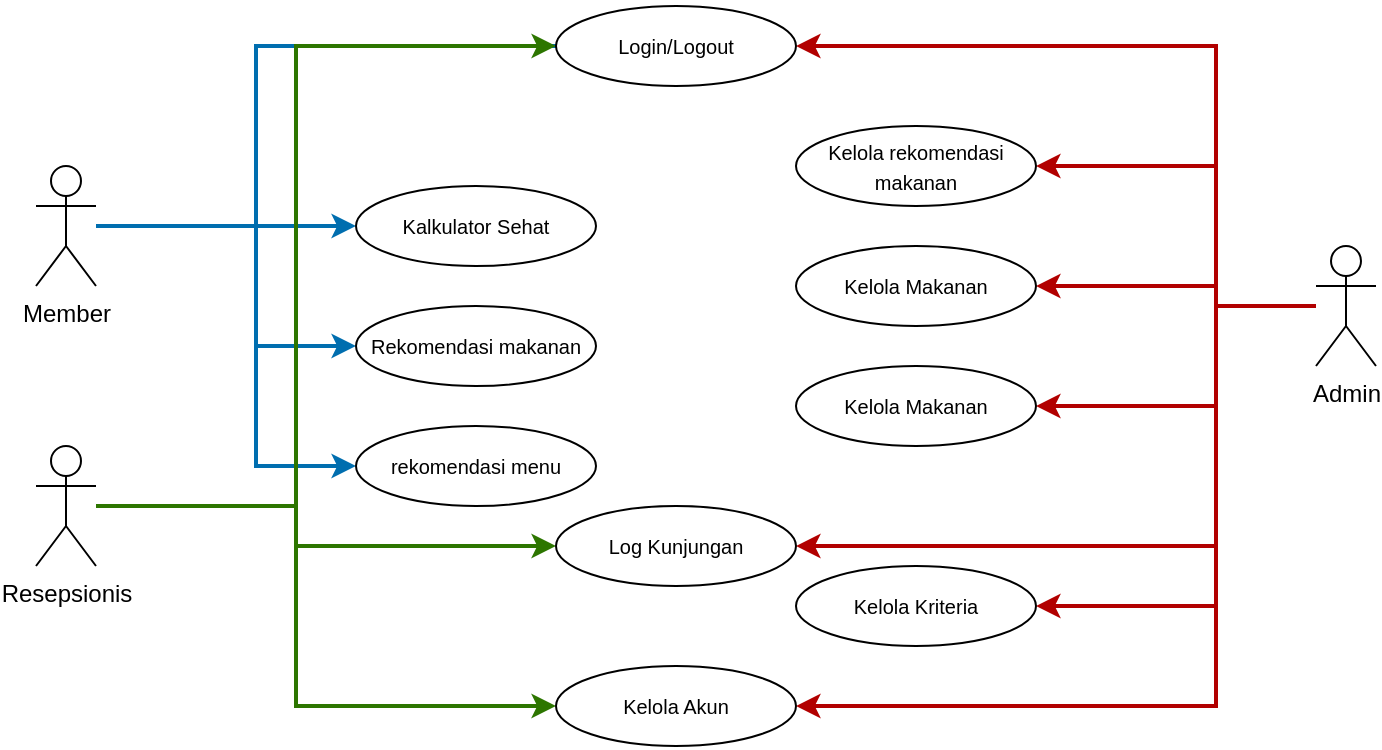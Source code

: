 <mxfile version="13.9.9" type="device" pages="6"><diagram id="kn9b1My3mwge_dR2RJOs" name="Usecase"><mxGraphModel dx="1205" dy="744" grid="1" gridSize="10" guides="1" tooltips="1" connect="1" arrows="1" fold="1" page="1" pageScale="1" pageWidth="850" pageHeight="1100" math="0" shadow="0"><root><mxCell id="0"/><mxCell id="1" parent="0"/><mxCell id="J9L_XAHZtt88btC1OXc2-7" style="edgeStyle=orthogonalEdgeStyle;rounded=0;orthogonalLoop=1;jettySize=auto;html=1;entryX=1;entryY=0.5;entryDx=0;entryDy=0;strokeWidth=2;fillColor=#e51400;strokeColor=#B20000;" edge="1" parent="1" source="J9L_XAHZtt88btC1OXc2-1" target="J9L_XAHZtt88btC1OXc2-4"><mxGeometry relative="1" as="geometry"><Array as="points"><mxPoint x="710" y="230"/><mxPoint x="710" y="100"/></Array></mxGeometry></mxCell><mxCell id="J9L_XAHZtt88btC1OXc2-11" style="edgeStyle=orthogonalEdgeStyle;rounded=0;orthogonalLoop=1;jettySize=auto;html=1;strokeWidth=2;fillColor=#e51400;strokeColor=#B20000;" edge="1" parent="1" source="J9L_XAHZtt88btC1OXc2-1" target="J9L_XAHZtt88btC1OXc2-10"><mxGeometry relative="1" as="geometry"><Array as="points"><mxPoint x="710" y="230"/><mxPoint x="710" y="160"/></Array></mxGeometry></mxCell><mxCell id="J9L_XAHZtt88btC1OXc2-14" style="edgeStyle=orthogonalEdgeStyle;rounded=0;orthogonalLoop=1;jettySize=auto;html=1;entryX=1;entryY=0.5;entryDx=0;entryDy=0;strokeWidth=2;fillColor=#e51400;strokeColor=#B20000;" edge="1" parent="1" source="J9L_XAHZtt88btC1OXc2-1" target="J9L_XAHZtt88btC1OXc2-13"><mxGeometry relative="1" as="geometry"><Array as="points"><mxPoint x="710" y="230"/><mxPoint x="710" y="220"/></Array></mxGeometry></mxCell><mxCell id="J9L_XAHZtt88btC1OXc2-16" style="edgeStyle=orthogonalEdgeStyle;rounded=0;orthogonalLoop=1;jettySize=auto;html=1;entryX=1;entryY=0.5;entryDx=0;entryDy=0;strokeWidth=2;fillColor=#e51400;strokeColor=#B20000;" edge="1" parent="1" source="J9L_XAHZtt88btC1OXc2-1" target="J9L_XAHZtt88btC1OXc2-15"><mxGeometry relative="1" as="geometry"><Array as="points"><mxPoint x="710" y="230"/><mxPoint x="710" y="280"/></Array></mxGeometry></mxCell><mxCell id="J9L_XAHZtt88btC1OXc2-18" style="edgeStyle=orthogonalEdgeStyle;rounded=0;orthogonalLoop=1;jettySize=auto;html=1;entryX=1;entryY=0.5;entryDx=0;entryDy=0;strokeWidth=2;fillColor=#e51400;strokeColor=#B20000;" edge="1" parent="1" source="J9L_XAHZtt88btC1OXc2-1" target="J9L_XAHZtt88btC1OXc2-17"><mxGeometry relative="1" as="geometry"><Array as="points"><mxPoint x="710" y="230"/><mxPoint x="710" y="350"/></Array></mxGeometry></mxCell><mxCell id="J9L_XAHZtt88btC1OXc2-22" style="edgeStyle=orthogonalEdgeStyle;rounded=0;orthogonalLoop=1;jettySize=auto;html=1;entryX=1;entryY=0.5;entryDx=0;entryDy=0;strokeWidth=2;fillColor=#e51400;strokeColor=#B20000;" edge="1" parent="1" source="J9L_XAHZtt88btC1OXc2-1" target="J9L_XAHZtt88btC1OXc2-21"><mxGeometry relative="1" as="geometry"><Array as="points"><mxPoint x="710" y="230"/><mxPoint x="710" y="380"/></Array></mxGeometry></mxCell><mxCell id="J9L_XAHZtt88btC1OXc2-25" style="edgeStyle=orthogonalEdgeStyle;rounded=0;orthogonalLoop=1;jettySize=auto;html=1;entryX=1;entryY=0.5;entryDx=0;entryDy=0;strokeWidth=2;fillColor=#e51400;strokeColor=#B20000;" edge="1" parent="1" source="J9L_XAHZtt88btC1OXc2-1" target="J9L_XAHZtt88btC1OXc2-23"><mxGeometry relative="1" as="geometry"><Array as="points"><mxPoint x="710" y="230"/><mxPoint x="710" y="430"/></Array></mxGeometry></mxCell><mxCell id="J9L_XAHZtt88btC1OXc2-1" value="Admin" style="shape=umlActor;verticalLabelPosition=bottom;verticalAlign=top;html=1;outlineConnect=0;" vertex="1" parent="1"><mxGeometry x="760" y="200" width="30" height="60" as="geometry"/></mxCell><mxCell id="J9L_XAHZtt88btC1OXc2-6" style="edgeStyle=orthogonalEdgeStyle;rounded=0;orthogonalLoop=1;jettySize=auto;html=1;entryX=0;entryY=0;entryDx=0;entryDy=0;strokeWidth=2;fillColor=#1ba1e2;strokeColor=#006EAF;" edge="1" parent="1" source="J9L_XAHZtt88btC1OXc2-2" target="J9L_XAHZtt88btC1OXc2-4"><mxGeometry relative="1" as="geometry"><Array as="points"><mxPoint x="230" y="190"/><mxPoint x="230" y="100"/><mxPoint x="398" y="100"/></Array></mxGeometry></mxCell><mxCell id="J9L_XAHZtt88btC1OXc2-28" style="edgeStyle=orthogonalEdgeStyle;rounded=0;orthogonalLoop=1;jettySize=auto;html=1;entryX=0;entryY=0.5;entryDx=0;entryDy=0;strokeWidth=2;fillColor=#1ba1e2;strokeColor=#006EAF;" edge="1" parent="1" source="J9L_XAHZtt88btC1OXc2-2" target="J9L_XAHZtt88btC1OXc2-26"><mxGeometry relative="1" as="geometry"/></mxCell><mxCell id="QeS0CZpBguUDb53IviId-4" style="edgeStyle=orthogonalEdgeStyle;rounded=0;orthogonalLoop=1;jettySize=auto;html=1;entryX=0;entryY=0.5;entryDx=0;entryDy=0;startArrow=none;startFill=0;endArrow=classic;endFill=1;strokeWidth=2;fillColor=#1ba1e2;strokeColor=#006EAF;" edge="1" parent="1" source="J9L_XAHZtt88btC1OXc2-2" target="QeS0CZpBguUDb53IviId-3"><mxGeometry relative="1" as="geometry"><Array as="points"><mxPoint x="230" y="190"/><mxPoint x="230" y="250"/></Array></mxGeometry></mxCell><mxCell id="QeS0CZpBguUDb53IviId-5" style="edgeStyle=orthogonalEdgeStyle;rounded=0;orthogonalLoop=1;jettySize=auto;html=1;entryX=0;entryY=0.5;entryDx=0;entryDy=0;startArrow=none;startFill=0;endArrow=classic;endFill=1;strokeWidth=2;fillColor=#1ba1e2;strokeColor=#006EAF;" edge="1" parent="1" source="J9L_XAHZtt88btC1OXc2-2" target="QeS0CZpBguUDb53IviId-2"><mxGeometry relative="1" as="geometry"><Array as="points"><mxPoint x="230" y="190"/><mxPoint x="230" y="310"/></Array></mxGeometry></mxCell><mxCell id="J9L_XAHZtt88btC1OXc2-2" value="Member" style="shape=umlActor;verticalLabelPosition=bottom;verticalAlign=top;html=1;outlineConnect=0;" vertex="1" parent="1"><mxGeometry x="120" y="160" width="30" height="60" as="geometry"/></mxCell><mxCell id="J9L_XAHZtt88btC1OXc2-5" style="edgeStyle=orthogonalEdgeStyle;rounded=0;orthogonalLoop=1;jettySize=auto;html=1;entryX=0;entryY=0.5;entryDx=0;entryDy=0;fillColor=#60a917;strokeColor=#2D7600;strokeWidth=2;" edge="1" parent="1" source="J9L_XAHZtt88btC1OXc2-3" target="J9L_XAHZtt88btC1OXc2-4"><mxGeometry relative="1" as="geometry"><Array as="points"><mxPoint x="250" y="330"/><mxPoint x="250" y="100"/></Array></mxGeometry></mxCell><mxCell id="J9L_XAHZtt88btC1OXc2-19" style="edgeStyle=orthogonalEdgeStyle;rounded=0;orthogonalLoop=1;jettySize=auto;html=1;entryX=0;entryY=0.5;entryDx=0;entryDy=0;strokeWidth=2;fillColor=#60a917;strokeColor=#2D7600;" edge="1" parent="1" source="J9L_XAHZtt88btC1OXc2-3" target="J9L_XAHZtt88btC1OXc2-17"><mxGeometry relative="1" as="geometry"><Array as="points"><mxPoint x="250" y="330"/><mxPoint x="250" y="350"/></Array></mxGeometry></mxCell><mxCell id="J9L_XAHZtt88btC1OXc2-24" style="edgeStyle=orthogonalEdgeStyle;rounded=0;orthogonalLoop=1;jettySize=auto;html=1;entryX=0;entryY=0.5;entryDx=0;entryDy=0;strokeWidth=2;fillColor=#60a917;strokeColor=#2D7600;" edge="1" parent="1" source="J9L_XAHZtt88btC1OXc2-3" target="J9L_XAHZtt88btC1OXc2-23"><mxGeometry relative="1" as="geometry"><Array as="points"><mxPoint x="250" y="330"/><mxPoint x="250" y="430"/></Array></mxGeometry></mxCell><mxCell id="J9L_XAHZtt88btC1OXc2-3" value="Resepsionis" style="shape=umlActor;verticalLabelPosition=bottom;verticalAlign=top;html=1;outlineConnect=0;" vertex="1" parent="1"><mxGeometry x="120" y="300" width="30" height="60" as="geometry"/></mxCell><mxCell id="J9L_XAHZtt88btC1OXc2-4" value="&lt;font style=&quot;font-size: 10px&quot;&gt;Login/Logout&lt;/font&gt;" style="ellipse;whiteSpace=wrap;html=1;" vertex="1" parent="1"><mxGeometry x="380" y="80" width="120" height="40" as="geometry"/></mxCell><mxCell id="J9L_XAHZtt88btC1OXc2-10" value="&lt;font style=&quot;font-size: 10px&quot;&gt;Kelola rekomendasi makanan&lt;/font&gt;" style="ellipse;whiteSpace=wrap;html=1;" vertex="1" parent="1"><mxGeometry x="500" y="140" width="120" height="40" as="geometry"/></mxCell><mxCell id="J9L_XAHZtt88btC1OXc2-13" value="&lt;font style=&quot;font-size: 10px&quot;&gt;Kelola Makanan&lt;/font&gt;" style="ellipse;whiteSpace=wrap;html=1;" vertex="1" parent="1"><mxGeometry x="500" y="200" width="120" height="40" as="geometry"/></mxCell><mxCell id="J9L_XAHZtt88btC1OXc2-15" value="&lt;font style=&quot;font-size: 10px&quot;&gt;Kelola Makanan&lt;/font&gt;" style="ellipse;whiteSpace=wrap;html=1;" vertex="1" parent="1"><mxGeometry x="500" y="260" width="120" height="40" as="geometry"/></mxCell><mxCell id="J9L_XAHZtt88btC1OXc2-17" value="&lt;font style=&quot;font-size: 10px&quot;&gt;Log Kunjungan&lt;/font&gt;" style="ellipse;whiteSpace=wrap;html=1;" vertex="1" parent="1"><mxGeometry x="380" y="330" width="120" height="40" as="geometry"/></mxCell><mxCell id="J9L_XAHZtt88btC1OXc2-21" value="&lt;font style=&quot;font-size: 10px&quot;&gt;Kelola Kriteria&lt;/font&gt;" style="ellipse;whiteSpace=wrap;html=1;" vertex="1" parent="1"><mxGeometry x="500" y="360" width="120" height="40" as="geometry"/></mxCell><mxCell id="J9L_XAHZtt88btC1OXc2-23" value="&lt;font style=&quot;font-size: 10px&quot;&gt;Kelola Akun&lt;/font&gt;" style="ellipse;whiteSpace=wrap;html=1;" vertex="1" parent="1"><mxGeometry x="380" y="410" width="120" height="40" as="geometry"/></mxCell><mxCell id="J9L_XAHZtt88btC1OXc2-26" value="&lt;font style=&quot;font-size: 10px&quot;&gt;Kalkulator Sehat&lt;/font&gt;" style="ellipse;whiteSpace=wrap;html=1;" vertex="1" parent="1"><mxGeometry x="280" y="170" width="120" height="40" as="geometry"/></mxCell><mxCell id="QeS0CZpBguUDb53IviId-2" value="&lt;font style=&quot;font-size: 10px&quot;&gt;rekomendasi menu&lt;/font&gt;" style="ellipse;whiteSpace=wrap;html=1;" vertex="1" parent="1"><mxGeometry x="280" y="290" width="120" height="40" as="geometry"/></mxCell><mxCell id="QeS0CZpBguUDb53IviId-3" value="&lt;font style=&quot;font-size: 10px&quot;&gt;Rekomendasi makanan&lt;/font&gt;" style="ellipse;whiteSpace=wrap;html=1;" vertex="1" parent="1"><mxGeometry x="280" y="230" width="120" height="40" as="geometry"/></mxCell></root></mxGraphModel></diagram><diagram id="VEagqqaoQg_4334GKbaI" name="Diagram Squence"><mxGraphModel dx="853" dy="1627" grid="1" gridSize="10" guides="1" tooltips="1" connect="1" arrows="1" fold="1" page="1" pageScale="1" pageWidth="850" pageHeight="1100" math="0" shadow="0"><root><mxCell id="MDF4CYN6zs0CnTWtcWNj-0"/><mxCell id="MDF4CYN6zs0CnTWtcWNj-1" parent="MDF4CYN6zs0CnTWtcWNj-0"/><mxCell id="nlBboVpcFRxRGRzBhKs_-26" style="edgeStyle=orthogonalEdgeStyle;rounded=0;orthogonalLoop=1;jettySize=auto;html=1;dashed=1;startArrow=none;startFill=0;endArrow=none;endFill=0;strokeWidth=1;" edge="1" parent="MDF4CYN6zs0CnTWtcWNj-1" source="nlBboVpcFRxRGRzBhKs_-25"><mxGeometry relative="1" as="geometry"><mxPoint x="685" y="380" as="targetPoint"/></mxGeometry></mxCell><mxCell id="nlBboVpcFRxRGRzBhKs_-24" style="edgeStyle=orthogonalEdgeStyle;rounded=0;orthogonalLoop=1;jettySize=auto;html=1;dashed=1;startArrow=none;startFill=0;endArrow=none;endFill=0;strokeWidth=1;" edge="1" parent="MDF4CYN6zs0CnTWtcWNj-1" source="nlBboVpcFRxRGRzBhKs_-21"><mxGeometry relative="1" as="geometry"><mxPoint x="525" y="380" as="targetPoint"/></mxGeometry></mxCell><mxCell id="nlBboVpcFRxRGRzBhKs_-7" style="edgeStyle=orthogonalEdgeStyle;rounded=0;orthogonalLoop=1;jettySize=auto;html=1;startArrow=none;startFill=0;endArrow=none;endFill=0;strokeWidth=1;dashed=1;" edge="1" parent="MDF4CYN6zs0CnTWtcWNj-1" source="nlBboVpcFRxRGRzBhKs_-5"><mxGeometry relative="1" as="geometry"><mxPoint x="195" y="380" as="targetPoint"/><Array as="points"><mxPoint x="195" y="210"/><mxPoint x="195" y="210"/></Array></mxGeometry></mxCell><mxCell id="nlBboVpcFRxRGRzBhKs_-4" value="" style="points=[];perimeter=orthogonalPerimeter;rounded=0;shadow=0;strokeWidth=1;" vertex="1" parent="MDF4CYN6zs0CnTWtcWNj-1"><mxGeometry x="190" y="150" width="10" height="170" as="geometry"/></mxCell><mxCell id="MDF4CYN6zs0CnTWtcWNj-8" value="Menampilkan()" style="verticalAlign=middle;endArrow=open;endSize=8;exitX=0;exitY=0.95;shadow=0;strokeWidth=1;entryX=0.937;entryY=0.955;entryDx=0;entryDy=0;entryPerimeter=0;" edge="1" parent="MDF4CYN6zs0CnTWtcWNj-1" target="nlBboVpcFRxRGRzBhKs_-4"><mxGeometry relative="1" as="geometry"><mxPoint x="175" y="312.0" as="targetPoint"/><mxPoint x="345" y="311.5" as="sourcePoint"/></mxGeometry></mxCell><mxCell id="MDF4CYN6zs0CnTWtcWNj-9" value="Login()" style="verticalAlign=middle;endArrow=block;entryX=-0.017;entryY=0.06;shadow=0;strokeWidth=1;exitX=0.927;exitY=0.057;exitDx=0;exitDy=0;exitPerimeter=0;entryDx=0;entryDy=0;entryPerimeter=0;" edge="1" parent="MDF4CYN6zs0CnTWtcWNj-1" source="nlBboVpcFRxRGRzBhKs_-4"><mxGeometry relative="1" as="geometry"><mxPoint x="175" y="160.0" as="sourcePoint"/><mxPoint x="344.83" y="160.2" as="targetPoint"/></mxGeometry></mxCell><mxCell id="MDF4CYN6zs0CnTWtcWNj-10" value="Pilih makanan()" style="verticalAlign=middle;endArrow=block;entryX=-0.033;entryY=0.194;shadow=0;strokeWidth=1;entryDx=0;entryDy=0;entryPerimeter=0;exitX=0.92;exitY=0.238;exitDx=0;exitDy=0;exitPerimeter=0;" edge="1" parent="MDF4CYN6zs0CnTWtcWNj-1" source="nlBboVpcFRxRGRzBhKs_-15" target="MDF4CYN6zs0CnTWtcWNj-5"><mxGeometry relative="1" as="geometry"><mxPoint x="355" y="190" as="sourcePoint"/></mxGeometry></mxCell><mxCell id="MDF4CYN6zs0CnTWtcWNj-5" value="" style="points=[];perimeter=orthogonalPerimeter;rounded=0;shadow=0;strokeWidth=1;" vertex="1" parent="MDF4CYN6zs0CnTWtcWNj-1"><mxGeometry x="520" y="180" width="10" height="90" as="geometry"/></mxCell><mxCell id="nlBboVpcFRxRGRzBhKs_-5" value="Member" style="shape=umlActor;verticalLabelPosition=top;verticalAlign=bottom;html=1;strokeWidth=2;horizontal=1;labelPosition=center;align=center;" vertex="1" parent="MDF4CYN6zs0CnTWtcWNj-1"><mxGeometry x="180" y="50" width="30" height="60" as="geometry"/></mxCell><mxCell id="nlBboVpcFRxRGRzBhKs_-14" style="edgeStyle=orthogonalEdgeStyle;rounded=0;orthogonalLoop=1;jettySize=auto;html=1;startArrow=none;startFill=0;endArrow=none;endFill=0;strokeWidth=1;dashed=1;" edge="1" parent="MDF4CYN6zs0CnTWtcWNj-1" source="nlBboVpcFRxRGRzBhKs_-10"><mxGeometry relative="1" as="geometry"><mxPoint x="350" y="380" as="targetPoint"/></mxGeometry></mxCell><mxCell id="nlBboVpcFRxRGRzBhKs_-10" value="&lt;div&gt;&lt;span&gt;Halaman Makanan&lt;/span&gt;&lt;/div&gt;" style="shape=umlBoundary;whiteSpace=wrap;html=1;strokeWidth=2;verticalAlign=bottom;labelPosition=center;verticalLabelPosition=top;align=center;" vertex="1" parent="MDF4CYN6zs0CnTWtcWNj-1"><mxGeometry x="305" y="30" width="90" height="65" as="geometry"/></mxCell><mxCell id="nlBboVpcFRxRGRzBhKs_-15" value="" style="html=1;points=[];perimeter=orthogonalPerimeter;" vertex="1" parent="MDF4CYN6zs0CnTWtcWNj-1"><mxGeometry x="345" y="160" width="10" height="160" as="geometry"/></mxCell><mxCell id="nlBboVpcFRxRGRzBhKs_-16" value="Menampilkan()" style="verticalAlign=middle;endArrow=block;shadow=0;strokeWidth=1;exitX=-0.033;exitY=0.928;exitDx=0;exitDy=0;exitPerimeter=0;" edge="1" parent="MDF4CYN6zs0CnTWtcWNj-1" source="MDF4CYN6zs0CnTWtcWNj-5" target="nlBboVpcFRxRGRzBhKs_-15"><mxGeometry relative="1" as="geometry"><mxPoint x="365" y="200" as="sourcePoint"/><mxPoint x="539.67" y="199.1" as="targetPoint"/></mxGeometry></mxCell><mxCell id="nlBboVpcFRxRGRzBhKs_-17" value="" style="points=[];perimeter=orthogonalPerimeter;rounded=0;shadow=0;strokeWidth=1;" vertex="1" parent="MDF4CYN6zs0CnTWtcWNj-1"><mxGeometry x="680" y="195" width="10" height="60" as="geometry"/></mxCell><mxCell id="nlBboVpcFRxRGRzBhKs_-18" value="Menampilkan()" style="verticalAlign=middle;endArrow=block;shadow=0;strokeWidth=1;exitX=0;exitY=0.928;exitDx=0;exitDy=0;exitPerimeter=0;entryX=0.933;entryY=0.776;entryDx=0;entryDy=0;entryPerimeter=0;" edge="1" parent="MDF4CYN6zs0CnTWtcWNj-1" source="nlBboVpcFRxRGRzBhKs_-17" target="MDF4CYN6zs0CnTWtcWNj-5"><mxGeometry relative="1" as="geometry"><mxPoint x="684.67" y="273.52" as="sourcePoint"/><mxPoint x="520" y="273.52" as="targetPoint"/></mxGeometry></mxCell><mxCell id="nlBboVpcFRxRGRzBhKs_-20" value="Proses penilaian SAW()" style="verticalAlign=middle;endArrow=block;entryX=-0.055;entryY=0.237;shadow=0;strokeWidth=1;entryDx=0;entryDy=0;entryPerimeter=0;exitX=0.92;exitY=0.238;exitDx=0;exitDy=0;exitPerimeter=0;" edge="1" parent="MDF4CYN6zs0CnTWtcWNj-1" target="nlBboVpcFRxRGRzBhKs_-17"><mxGeometry relative="1" as="geometry"><mxPoint x="530" y="208.08" as="sourcePoint"/><mxPoint x="695.47" y="207.46" as="targetPoint"/></mxGeometry></mxCell><mxCell id="nlBboVpcFRxRGRzBhKs_-21" value="control makanan" style="ellipse;shape=umlControl;whiteSpace=wrap;html=1;strokeWidth=2;labelPosition=center;verticalLabelPosition=top;align=center;verticalAlign=bottom;" vertex="1" parent="MDF4CYN6zs0CnTWtcWNj-1"><mxGeometry x="490" y="30" width="60" height="65" as="geometry"/></mxCell><mxCell id="nlBboVpcFRxRGRzBhKs_-25" value="Hasil Rekomendasi" style="ellipse;shape=umlEntity;whiteSpace=wrap;html=1;strokeWidth=2;labelPosition=center;verticalLabelPosition=top;align=center;verticalAlign=bottom;" vertex="1" parent="MDF4CYN6zs0CnTWtcWNj-1"><mxGeometry x="652.5" y="35" width="65" height="60" as="geometry"/></mxCell></root></mxGraphModel></diagram><diagram id="1RveQuVwr76mB6mzupuI" name="Flowchart"><mxGraphModel dx="1205" dy="744" grid="1" gridSize="10" guides="1" tooltips="1" connect="1" arrows="1" fold="1" page="1" pageScale="1" pageWidth="850" pageHeight="1100" math="0" shadow="0"><root><mxCell id="Wcf9toJAQlKQLy4lrLC3-0"/><mxCell id="Wcf9toJAQlKQLy4lrLC3-1" parent="Wcf9toJAQlKQLy4lrLC3-0"/><mxCell id="Wcf9toJAQlKQLy4lrLC3-5" style="edgeStyle=orthogonalEdgeStyle;rounded=0;orthogonalLoop=1;jettySize=auto;html=1;entryX=0;entryY=0.5;entryDx=0;entryDy=0;strokeWidth=2;" edge="1" parent="Wcf9toJAQlKQLy4lrLC3-1" source="Wcf9toJAQlKQLy4lrLC3-2" target="Wcf9toJAQlKQLy4lrLC3-3"><mxGeometry relative="1" as="geometry"/></mxCell><mxCell id="Wcf9toJAQlKQLy4lrLC3-2" value="Mulai" style="strokeWidth=2;html=1;shape=mxgraph.flowchart.terminator;whiteSpace=wrap;" vertex="1" parent="Wcf9toJAQlKQLy4lrLC3-1"><mxGeometry x="100" y="180" width="100" height="60" as="geometry"/></mxCell><mxCell id="Wcf9toJAQlKQLy4lrLC3-6" style="edgeStyle=orthogonalEdgeStyle;rounded=0;orthogonalLoop=1;jettySize=auto;html=1;entryX=0;entryY=0.5;entryDx=0;entryDy=0;entryPerimeter=0;strokeWidth=2;" edge="1" parent="Wcf9toJAQlKQLy4lrLC3-1" source="Wcf9toJAQlKQLy4lrLC3-3" target="Wcf9toJAQlKQLy4lrLC3-4"><mxGeometry relative="1" as="geometry"/></mxCell><mxCell id="Wcf9toJAQlKQLy4lrLC3-3" value="Login" style="shape=parallelogram;html=1;strokeWidth=2;perimeter=parallelogramPerimeter;whiteSpace=wrap;rounded=1;arcSize=12;size=0.23;" vertex="1" parent="Wcf9toJAQlKQLy4lrLC3-1"><mxGeometry x="260" y="180" width="100" height="60" as="geometry"/></mxCell><mxCell id="Wcf9toJAQlKQLy4lrLC3-10" style="edgeStyle=orthogonalEdgeStyle;rounded=0;orthogonalLoop=1;jettySize=auto;html=1;entryX=0.664;entryY=0.017;entryDx=0;entryDy=0;entryPerimeter=0;strokeWidth=2;" edge="1" parent="Wcf9toJAQlKQLy4lrLC3-1" source="Wcf9toJAQlKQLy4lrLC3-9" target="Wcf9toJAQlKQLy4lrLC3-3"><mxGeometry relative="1" as="geometry"><Array as="points"><mxPoint x="326" y="130"/></Array></mxGeometry></mxCell><mxCell id="Wcf9toJAQlKQLy4lrLC3-13" style="edgeStyle=orthogonalEdgeStyle;rounded=0;orthogonalLoop=1;jettySize=auto;html=1;entryX=1;entryY=0.5;entryDx=0;entryDy=0;strokeWidth=2;endArrow=none;endFill=0;" edge="1" parent="Wcf9toJAQlKQLy4lrLC3-1" source="Wcf9toJAQlKQLy4lrLC3-4" target="Wcf9toJAQlKQLy4lrLC3-9"><mxGeometry relative="1" as="geometry"><Array as="points"><mxPoint x="480" y="130"/></Array></mxGeometry></mxCell><mxCell id="Wcf9toJAQlKQLy4lrLC3-15" style="edgeStyle=orthogonalEdgeStyle;rounded=0;orthogonalLoop=1;jettySize=auto;html=1;entryX=0;entryY=0.5;entryDx=0;entryDy=0;endArrow=classic;endFill=1;strokeWidth=2;" edge="1" parent="Wcf9toJAQlKQLy4lrLC3-1" source="Wcf9toJAQlKQLy4lrLC3-4" target="Wcf9toJAQlKQLy4lrLC3-14"><mxGeometry relative="1" as="geometry"/></mxCell><mxCell id="Wcf9toJAQlKQLy4lrLC3-4" value="Cek Akun" style="strokeWidth=2;html=1;shape=mxgraph.flowchart.decision;whiteSpace=wrap;" vertex="1" parent="Wcf9toJAQlKQLy4lrLC3-1"><mxGeometry x="430" y="160" width="100" height="100" as="geometry"/></mxCell><mxCell id="Wcf9toJAQlKQLy4lrLC3-9" value="Tidak" style="text;html=1;strokeColor=none;fillColor=none;align=center;verticalAlign=middle;whiteSpace=wrap;rounded=0;" vertex="1" parent="Wcf9toJAQlKQLy4lrLC3-1"><mxGeometry x="380" y="120" width="40" height="20" as="geometry"/></mxCell><mxCell id="Wcf9toJAQlKQLy4lrLC3-17" style="edgeStyle=orthogonalEdgeStyle;rounded=0;orthogonalLoop=1;jettySize=auto;html=1;entryX=0.5;entryY=0;entryDx=0;entryDy=0;endArrow=classic;endFill=1;strokeWidth=2;" edge="1" parent="Wcf9toJAQlKQLy4lrLC3-1" source="Wcf9toJAQlKQLy4lrLC3-14" target="Wcf9toJAQlKQLy4lrLC3-16"><mxGeometry relative="1" as="geometry"/></mxCell><mxCell id="Wcf9toJAQlKQLy4lrLC3-14" value="Menu Makanan" style="rounded=1;whiteSpace=wrap;html=1;strokeWidth=2;" vertex="1" parent="Wcf9toJAQlKQLy4lrLC3-1"><mxGeometry x="610" y="180" width="120" height="60" as="geometry"/></mxCell><mxCell id="Wcf9toJAQlKQLy4lrLC3-19" style="edgeStyle=orthogonalEdgeStyle;rounded=0;orthogonalLoop=1;jettySize=auto;html=1;endArrow=classic;endFill=1;strokeWidth=2;" edge="1" parent="Wcf9toJAQlKQLy4lrLC3-1" source="Wcf9toJAQlKQLy4lrLC3-16" target="Wcf9toJAQlKQLy4lrLC3-18"><mxGeometry relative="1" as="geometry"/></mxCell><mxCell id="Wcf9toJAQlKQLy4lrLC3-16" value="Item Makanan" style="rounded=1;whiteSpace=wrap;html=1;strokeWidth=2;" vertex="1" parent="Wcf9toJAQlKQLy4lrLC3-1"><mxGeometry x="610" y="310" width="120" height="60" as="geometry"/></mxCell><mxCell id="Wcf9toJAQlKQLy4lrLC3-21" style="edgeStyle=orthogonalEdgeStyle;rounded=0;orthogonalLoop=1;jettySize=auto;html=1;entryX=1;entryY=0.5;entryDx=0;entryDy=0;entryPerimeter=0;endArrow=classic;endFill=1;strokeWidth=2;" edge="1" parent="Wcf9toJAQlKQLy4lrLC3-1" source="Wcf9toJAQlKQLy4lrLC3-18" target="Wcf9toJAQlKQLy4lrLC3-20"><mxGeometry relative="1" as="geometry"/></mxCell><mxCell id="Wcf9toJAQlKQLy4lrLC3-18" value="Data Rekomendasi" style="rounded=1;whiteSpace=wrap;html=1;strokeWidth=2;" vertex="1" parent="Wcf9toJAQlKQLy4lrLC3-1"><mxGeometry x="425" y="310" width="120" height="60" as="geometry"/></mxCell><mxCell id="Wcf9toJAQlKQLy4lrLC3-20" value="Selesai" style="strokeWidth=2;html=1;shape=mxgraph.flowchart.terminator;whiteSpace=wrap;" vertex="1" parent="Wcf9toJAQlKQLy4lrLC3-1"><mxGeometry x="260" y="310" width="100" height="60" as="geometry"/></mxCell></root></mxGraphModel></diagram><diagram id="7A4keVXEy_gMUPiuWmLE" name="ERD makanan"><mxGraphModel dx="853" dy="527" grid="1" gridSize="10" guides="1" tooltips="1" connect="1" arrows="1" fold="1" page="1" pageScale="1" pageWidth="850" pageHeight="1100" math="0" shadow="0"><root><mxCell id="-58gV1nfv-xVZ6cH9IiO-0"/><mxCell id="-58gV1nfv-xVZ6cH9IiO-1" parent="-58gV1nfv-xVZ6cH9IiO-0"/><mxCell id="mzsvaSiCbpUZSGlW5_3T-0" style="rounded=0;orthogonalLoop=1;jettySize=auto;html=1;endArrow=none;endFill=0;strokeWidth=2;exitX=0.5;exitY=0;exitDx=0;exitDy=0;" edge="1" parent="-58gV1nfv-xVZ6cH9IiO-1" source="mzsvaSiCbpUZSGlW5_3T-7" target="mzsvaSiCbpUZSGlW5_3T-8"><mxGeometry relative="1" as="geometry"/></mxCell><mxCell id="mzsvaSiCbpUZSGlW5_3T-1" style="edgeStyle=none;rounded=0;orthogonalLoop=1;jettySize=auto;html=1;endArrow=none;endFill=0;strokeWidth=2;exitX=0.5;exitY=0;exitDx=0;exitDy=0;" edge="1" parent="-58gV1nfv-xVZ6cH9IiO-1" source="mzsvaSiCbpUZSGlW5_3T-7" target="mzsvaSiCbpUZSGlW5_3T-9"><mxGeometry relative="1" as="geometry"/></mxCell><mxCell id="mzsvaSiCbpUZSGlW5_3T-2" style="edgeStyle=none;rounded=0;orthogonalLoop=1;jettySize=auto;html=1;endArrow=none;endFill=0;strokeWidth=2;exitX=0.5;exitY=0;exitDx=0;exitDy=0;" edge="1" parent="-58gV1nfv-xVZ6cH9IiO-1" source="mzsvaSiCbpUZSGlW5_3T-7" target="mzsvaSiCbpUZSGlW5_3T-11"><mxGeometry relative="1" as="geometry"/></mxCell><mxCell id="mzsvaSiCbpUZSGlW5_3T-3" style="edgeStyle=none;rounded=0;orthogonalLoop=1;jettySize=auto;html=1;entryX=0.5;entryY=0;entryDx=0;entryDy=0;endArrow=none;endFill=0;strokeWidth=2;exitX=0.5;exitY=1;exitDx=0;exitDy=0;" edge="1" parent="-58gV1nfv-xVZ6cH9IiO-1" source="mzsvaSiCbpUZSGlW5_3T-7" target="mzsvaSiCbpUZSGlW5_3T-12"><mxGeometry relative="1" as="geometry"/></mxCell><mxCell id="mzsvaSiCbpUZSGlW5_3T-4" style="edgeStyle=none;rounded=0;orthogonalLoop=1;jettySize=auto;html=1;entryX=0.5;entryY=0;entryDx=0;entryDy=0;endArrow=none;endFill=0;strokeWidth=2;exitX=0.5;exitY=1;exitDx=0;exitDy=0;" edge="1" parent="-58gV1nfv-xVZ6cH9IiO-1" source="mzsvaSiCbpUZSGlW5_3T-7" target="mzsvaSiCbpUZSGlW5_3T-13"><mxGeometry relative="1" as="geometry"/></mxCell><mxCell id="mzsvaSiCbpUZSGlW5_3T-5" style="edgeStyle=none;rounded=0;orthogonalLoop=1;jettySize=auto;html=1;entryX=0.5;entryY=0;entryDx=0;entryDy=0;endArrow=none;endFill=0;strokeWidth=2;exitX=0.5;exitY=1;exitDx=0;exitDy=0;" edge="1" parent="-58gV1nfv-xVZ6cH9IiO-1" source="mzsvaSiCbpUZSGlW5_3T-7" target="mzsvaSiCbpUZSGlW5_3T-10"><mxGeometry relative="1" as="geometry"/></mxCell><mxCell id="mzsvaSiCbpUZSGlW5_3T-7" value="&lt;font style=&quot;font-size: 12px&quot;&gt;Rekomendasi makanan&lt;/font&gt;" style="rhombus;whiteSpace=wrap;html=1;strokeWidth=2;" vertex="1" parent="-58gV1nfv-xVZ6cH9IiO-1"><mxGeometry x="130" y="270" width="200" height="80" as="geometry"/></mxCell><mxCell id="mzsvaSiCbpUZSGlW5_3T-8" value="id" style="ellipse;whiteSpace=wrap;html=1;strokeWidth=2;" vertex="1" parent="-58gV1nfv-xVZ6cH9IiO-1"><mxGeometry x="90" y="210" width="80" height="40" as="geometry"/></mxCell><mxCell id="mzsvaSiCbpUZSGlW5_3T-9" value="Nama" style="ellipse;whiteSpace=wrap;html=1;strokeWidth=2;" vertex="1" parent="-58gV1nfv-xVZ6cH9IiO-1"><mxGeometry x="190" y="170" width="80" height="40" as="geometry"/></mxCell><mxCell id="mzsvaSiCbpUZSGlW5_3T-10" value="kalori" style="ellipse;whiteSpace=wrap;html=1;strokeWidth=2;" vertex="1" parent="-58gV1nfv-xVZ6cH9IiO-1"><mxGeometry x="90" y="390" width="80" height="40" as="geometry"/></mxCell><mxCell id="mzsvaSiCbpUZSGlW5_3T-11" value="karbohidrat" style="ellipse;whiteSpace=wrap;html=1;strokeWidth=2;" vertex="1" parent="-58gV1nfv-xVZ6cH9IiO-1"><mxGeometry x="300" y="220" width="80" height="40" as="geometry"/></mxCell><mxCell id="mzsvaSiCbpUZSGlW5_3T-12" value="lemak" style="ellipse;whiteSpace=wrap;html=1;strokeWidth=2;" vertex="1" parent="-58gV1nfv-xVZ6cH9IiO-1"><mxGeometry x="300" y="390" width="80" height="40" as="geometry"/></mxCell><mxCell id="mzsvaSiCbpUZSGlW5_3T-13" value="protein" style="ellipse;whiteSpace=wrap;html=1;strokeWidth=2;" vertex="1" parent="-58gV1nfv-xVZ6cH9IiO-1"><mxGeometry x="190" y="400" width="80" height="40" as="geometry"/></mxCell><mxCell id="mzsvaSiCbpUZSGlW5_3T-14" style="edgeStyle=none;rounded=0;orthogonalLoop=1;jettySize=auto;html=1;endArrow=none;endFill=0;strokeWidth=2;" edge="1" parent="-58gV1nfv-xVZ6cH9IiO-1" source="mzsvaSiCbpUZSGlW5_3T-20" target="mzsvaSiCbpUZSGlW5_3T-7"><mxGeometry relative="1" as="geometry"/></mxCell><mxCell id="mzsvaSiCbpUZSGlW5_3T-15" style="edgeStyle=none;rounded=0;orthogonalLoop=1;jettySize=auto;html=1;entryX=0.5;entryY=1;entryDx=0;entryDy=0;endArrow=none;endFill=0;strokeWidth=2;exitX=0.5;exitY=0;exitDx=0;exitDy=0;" edge="1" parent="-58gV1nfv-xVZ6cH9IiO-1" source="mzsvaSiCbpUZSGlW5_3T-20" target="mzsvaSiCbpUZSGlW5_3T-21"><mxGeometry relative="1" as="geometry"/></mxCell><mxCell id="mzsvaSiCbpUZSGlW5_3T-16" style="edgeStyle=none;rounded=0;orthogonalLoop=1;jettySize=auto;html=1;entryX=0.5;entryY=1;entryDx=0;entryDy=0;endArrow=none;endFill=0;strokeWidth=2;exitX=0.5;exitY=0;exitDx=0;exitDy=0;" edge="1" parent="-58gV1nfv-xVZ6cH9IiO-1" source="mzsvaSiCbpUZSGlW5_3T-20" target="mzsvaSiCbpUZSGlW5_3T-22"><mxGeometry relative="1" as="geometry"/></mxCell><mxCell id="mzsvaSiCbpUZSGlW5_3T-17" style="edgeStyle=none;rounded=0;orthogonalLoop=1;jettySize=auto;html=1;entryX=0.5;entryY=0;entryDx=0;entryDy=0;endArrow=none;endFill=0;strokeWidth=2;exitX=0.5;exitY=1;exitDx=0;exitDy=0;" edge="1" parent="-58gV1nfv-xVZ6cH9IiO-1" source="mzsvaSiCbpUZSGlW5_3T-20" target="mzsvaSiCbpUZSGlW5_3T-23"><mxGeometry relative="1" as="geometry"/></mxCell><mxCell id="mzsvaSiCbpUZSGlW5_3T-18" style="edgeStyle=none;rounded=0;orthogonalLoop=1;jettySize=auto;html=1;entryX=0.5;entryY=0;entryDx=0;entryDy=0;endArrow=none;endFill=0;strokeWidth=2;exitX=0.5;exitY=1;exitDx=0;exitDy=0;" edge="1" parent="-58gV1nfv-xVZ6cH9IiO-1" source="mzsvaSiCbpUZSGlW5_3T-20" target="mzsvaSiCbpUZSGlW5_3T-24"><mxGeometry relative="1" as="geometry"/></mxCell><mxCell id="mzsvaSiCbpUZSGlW5_3T-19" style="edgeStyle=none;rounded=0;orthogonalLoop=1;jettySize=auto;html=1;entryX=0.5;entryY=1;entryDx=0;entryDy=0;endArrow=none;endFill=0;strokeWidth=2;" edge="1" parent="-58gV1nfv-xVZ6cH9IiO-1" source="mzsvaSiCbpUZSGlW5_3T-20" target="mzsvaSiCbpUZSGlW5_3T-26"><mxGeometry relative="1" as="geometry"/></mxCell><mxCell id="mzsvaSiCbpUZSGlW5_3T-20" value="Member" style="rounded=1;whiteSpace=wrap;html=1;strokeWidth=2;" vertex="1" parent="-58gV1nfv-xVZ6cH9IiO-1"><mxGeometry x="520" y="290" width="90" height="50" as="geometry"/></mxCell><mxCell id="mzsvaSiCbpUZSGlW5_3T-21" value="Nama" style="ellipse;whiteSpace=wrap;html=1;strokeWidth=2;" vertex="1" parent="-58gV1nfv-xVZ6cH9IiO-1"><mxGeometry x="425" y="210" width="80" height="40" as="geometry"/></mxCell><mxCell id="mzsvaSiCbpUZSGlW5_3T-22" value="Email" style="ellipse;whiteSpace=wrap;html=1;strokeWidth=2;" vertex="1" parent="-58gV1nfv-xVZ6cH9IiO-1"><mxGeometry x="620" y="210" width="80" height="40" as="geometry"/></mxCell><mxCell id="mzsvaSiCbpUZSGlW5_3T-23" value="Alamat" style="ellipse;whiteSpace=wrap;html=1;strokeWidth=2;" vertex="1" parent="-58gV1nfv-xVZ6cH9IiO-1"><mxGeometry x="580" y="380" width="80" height="40" as="geometry"/></mxCell><mxCell id="mzsvaSiCbpUZSGlW5_3T-24" value="no anggota" style="ellipse;whiteSpace=wrap;html=1;strokeWidth=2;" vertex="1" parent="-58gV1nfv-xVZ6cH9IiO-1"><mxGeometry x="470" y="380" width="80" height="40" as="geometry"/></mxCell><mxCell id="mzsvaSiCbpUZSGlW5_3T-26" value="username" style="ellipse;whiteSpace=wrap;html=1;strokeWidth=2;" vertex="1" parent="-58gV1nfv-xVZ6cH9IiO-1"><mxGeometry x="525" y="210" width="80" height="40" as="geometry"/></mxCell></root></mxGraphModel></diagram><diagram id="fdrCKunJeWH6s1mvKux-" name="ERD Menu"><mxGraphModel dx="1024" dy="632" grid="1" gridSize="10" guides="1" tooltips="1" connect="1" arrows="1" fold="1" page="1" pageScale="1" pageWidth="850" pageHeight="1100" math="0" shadow="0"><root><mxCell id="rogbpKC9V1YYegDB8Od6-0"/><mxCell id="rogbpKC9V1YYegDB8Od6-1" parent="rogbpKC9V1YYegDB8Od6-0"/><mxCell id="4Yr1TpMVzYUYEK-xYvN9-0" style="rounded=0;orthogonalLoop=1;jettySize=auto;html=1;endArrow=none;endFill=0;strokeWidth=2;exitX=0.5;exitY=0;exitDx=0;exitDy=0;" edge="1" parent="rogbpKC9V1YYegDB8Od6-1" source="4Yr1TpMVzYUYEK-xYvN9-6" target="4Yr1TpMVzYUYEK-xYvN9-7"><mxGeometry relative="1" as="geometry"/></mxCell><mxCell id="4Yr1TpMVzYUYEK-xYvN9-1" style="edgeStyle=none;rounded=0;orthogonalLoop=1;jettySize=auto;html=1;endArrow=none;endFill=0;strokeWidth=2;exitX=0.5;exitY=0;exitDx=0;exitDy=0;" edge="1" parent="rogbpKC9V1YYegDB8Od6-1" source="4Yr1TpMVzYUYEK-xYvN9-6" target="4Yr1TpMVzYUYEK-xYvN9-8"><mxGeometry relative="1" as="geometry"/></mxCell><mxCell id="4Yr1TpMVzYUYEK-xYvN9-2" style="edgeStyle=none;rounded=0;orthogonalLoop=1;jettySize=auto;html=1;endArrow=none;endFill=0;strokeWidth=2;exitX=0.5;exitY=0;exitDx=0;exitDy=0;" edge="1" parent="rogbpKC9V1YYegDB8Od6-1" source="4Yr1TpMVzYUYEK-xYvN9-6" target="4Yr1TpMVzYUYEK-xYvN9-10"><mxGeometry relative="1" as="geometry"/></mxCell><mxCell id="4Yr1TpMVzYUYEK-xYvN9-3" style="edgeStyle=none;rounded=0;orthogonalLoop=1;jettySize=auto;html=1;entryX=0.5;entryY=0;entryDx=0;entryDy=0;endArrow=none;endFill=0;strokeWidth=2;exitX=0.5;exitY=1;exitDx=0;exitDy=0;" edge="1" parent="rogbpKC9V1YYegDB8Od6-1" source="4Yr1TpMVzYUYEK-xYvN9-6" target="4Yr1TpMVzYUYEK-xYvN9-11"><mxGeometry relative="1" as="geometry"/></mxCell><mxCell id="4Yr1TpMVzYUYEK-xYvN9-4" style="edgeStyle=none;rounded=0;orthogonalLoop=1;jettySize=auto;html=1;entryX=0.5;entryY=0;entryDx=0;entryDy=0;endArrow=none;endFill=0;strokeWidth=2;exitX=0.5;exitY=1;exitDx=0;exitDy=0;" edge="1" parent="rogbpKC9V1YYegDB8Od6-1" source="4Yr1TpMVzYUYEK-xYvN9-6" target="4Yr1TpMVzYUYEK-xYvN9-12"><mxGeometry relative="1" as="geometry"/></mxCell><mxCell id="4Yr1TpMVzYUYEK-xYvN9-5" style="edgeStyle=none;rounded=0;orthogonalLoop=1;jettySize=auto;html=1;entryX=0.5;entryY=0;entryDx=0;entryDy=0;endArrow=none;endFill=0;strokeWidth=2;exitX=0.5;exitY=1;exitDx=0;exitDy=0;" edge="1" parent="rogbpKC9V1YYegDB8Od6-1" source="4Yr1TpMVzYUYEK-xYvN9-6" target="4Yr1TpMVzYUYEK-xYvN9-9"><mxGeometry relative="1" as="geometry"/></mxCell><mxCell id="4Yr1TpMVzYUYEK-xYvN9-24" style="edgeStyle=none;rounded=0;orthogonalLoop=1;jettySize=auto;html=1;entryX=0.5;entryY=1;entryDx=0;entryDy=0;endArrow=none;endFill=0;strokeWidth=2;exitX=0.5;exitY=0;exitDx=0;exitDy=0;" edge="1" parent="rogbpKC9V1YYegDB8Od6-1" source="4Yr1TpMVzYUYEK-xYvN9-6" target="4Yr1TpMVzYUYEK-xYvN9-23"><mxGeometry relative="1" as="geometry"/></mxCell><mxCell id="4Yr1TpMVzYUYEK-xYvN9-6" value="&lt;font style=&quot;font-size: 12px&quot;&gt;Rekomendasi menu&lt;/font&gt;" style="rhombus;whiteSpace=wrap;html=1;strokeWidth=2;" vertex="1" parent="rogbpKC9V1YYegDB8Od6-1"><mxGeometry x="130" y="275" width="200" height="80" as="geometry"/></mxCell><mxCell id="4Yr1TpMVzYUYEK-xYvN9-7" value="id" style="ellipse;whiteSpace=wrap;html=1;strokeWidth=2;" vertex="1" parent="rogbpKC9V1YYegDB8Od6-1"><mxGeometry x="140" y="160" width="80" height="40" as="geometry"/></mxCell><mxCell id="4Yr1TpMVzYUYEK-xYvN9-8" value="Nama" style="ellipse;whiteSpace=wrap;html=1;strokeWidth=2;" vertex="1" parent="rogbpKC9V1YYegDB8Od6-1"><mxGeometry x="240" y="160" width="80" height="40" as="geometry"/></mxCell><mxCell id="4Yr1TpMVzYUYEK-xYvN9-9" value="kalori" style="ellipse;whiteSpace=wrap;html=1;strokeWidth=2;" vertex="1" parent="rogbpKC9V1YYegDB8Od6-1"><mxGeometry x="70" y="400" width="80" height="40" as="geometry"/></mxCell><mxCell id="4Yr1TpMVzYUYEK-xYvN9-10" value="karbohidrat" style="ellipse;whiteSpace=wrap;html=1;strokeWidth=2;" vertex="1" parent="rogbpKC9V1YYegDB8Od6-1"><mxGeometry x="310" y="220" width="80" height="40" as="geometry"/></mxCell><mxCell id="4Yr1TpMVzYUYEK-xYvN9-11" value="lemak" style="ellipse;whiteSpace=wrap;html=1;strokeWidth=2;" vertex="1" parent="rogbpKC9V1YYegDB8Od6-1"><mxGeometry x="310" y="400" width="80" height="40" as="geometry"/></mxCell><mxCell id="4Yr1TpMVzYUYEK-xYvN9-12" value="protein" style="ellipse;whiteSpace=wrap;html=1;strokeWidth=2;" vertex="1" parent="rogbpKC9V1YYegDB8Od6-1"><mxGeometry x="190" y="400" width="80" height="40" as="geometry"/></mxCell><mxCell id="4Yr1TpMVzYUYEK-xYvN9-13" style="edgeStyle=none;rounded=0;orthogonalLoop=1;jettySize=auto;html=1;endArrow=none;endFill=0;strokeWidth=2;" edge="1" parent="rogbpKC9V1YYegDB8Od6-1" source="4Yr1TpMVzYUYEK-xYvN9-18" target="4Yr1TpMVzYUYEK-xYvN9-6"><mxGeometry relative="1" as="geometry"/></mxCell><mxCell id="4Yr1TpMVzYUYEK-xYvN9-14" style="edgeStyle=none;rounded=0;orthogonalLoop=1;jettySize=auto;html=1;entryX=0.5;entryY=1;entryDx=0;entryDy=0;endArrow=none;endFill=0;strokeWidth=2;exitX=0.5;exitY=0;exitDx=0;exitDy=0;" edge="1" parent="rogbpKC9V1YYegDB8Od6-1" source="4Yr1TpMVzYUYEK-xYvN9-18" target="4Yr1TpMVzYUYEK-xYvN9-19"><mxGeometry relative="1" as="geometry"/></mxCell><mxCell id="4Yr1TpMVzYUYEK-xYvN9-15" style="edgeStyle=none;rounded=0;orthogonalLoop=1;jettySize=auto;html=1;entryX=0.5;entryY=1;entryDx=0;entryDy=0;endArrow=none;endFill=0;strokeWidth=2;exitX=0.5;exitY=0;exitDx=0;exitDy=0;" edge="1" parent="rogbpKC9V1YYegDB8Od6-1" source="4Yr1TpMVzYUYEK-xYvN9-18" target="4Yr1TpMVzYUYEK-xYvN9-20"><mxGeometry relative="1" as="geometry"/></mxCell><mxCell id="4Yr1TpMVzYUYEK-xYvN9-16" style="edgeStyle=none;rounded=0;orthogonalLoop=1;jettySize=auto;html=1;entryX=0.5;entryY=0;entryDx=0;entryDy=0;endArrow=none;endFill=0;strokeWidth=2;exitX=0.5;exitY=1;exitDx=0;exitDy=0;" edge="1" parent="rogbpKC9V1YYegDB8Od6-1" source="4Yr1TpMVzYUYEK-xYvN9-18" target="4Yr1TpMVzYUYEK-xYvN9-21"><mxGeometry relative="1" as="geometry"/></mxCell><mxCell id="4Yr1TpMVzYUYEK-xYvN9-17" style="edgeStyle=none;rounded=0;orthogonalLoop=1;jettySize=auto;html=1;entryX=0.5;entryY=0;entryDx=0;entryDy=0;endArrow=none;endFill=0;strokeWidth=2;exitX=0.5;exitY=1;exitDx=0;exitDy=0;" edge="1" parent="rogbpKC9V1YYegDB8Od6-1" source="4Yr1TpMVzYUYEK-xYvN9-18" target="4Yr1TpMVzYUYEK-xYvN9-22"><mxGeometry relative="1" as="geometry"/></mxCell><mxCell id="lxc0YQnZZX8_jnoznCRZ-1" style="edgeStyle=none;rounded=0;orthogonalLoop=1;jettySize=auto;html=1;entryX=0.5;entryY=1;entryDx=0;entryDy=0;endArrow=none;endFill=0;strokeWidth=2;" edge="1" parent="rogbpKC9V1YYegDB8Od6-1" source="4Yr1TpMVzYUYEK-xYvN9-18" target="lxc0YQnZZX8_jnoznCRZ-0"><mxGeometry relative="1" as="geometry"/></mxCell><mxCell id="4Yr1TpMVzYUYEK-xYvN9-18" value="Member" style="rounded=1;whiteSpace=wrap;html=1;strokeWidth=2;" vertex="1" parent="rogbpKC9V1YYegDB8Od6-1"><mxGeometry x="520" y="290" width="90" height="50" as="geometry"/></mxCell><mxCell id="4Yr1TpMVzYUYEK-xYvN9-19" value="Nama" style="ellipse;whiteSpace=wrap;html=1;strokeWidth=2;" vertex="1" parent="rogbpKC9V1YYegDB8Od6-1"><mxGeometry x="425" y="210" width="80" height="40" as="geometry"/></mxCell><mxCell id="4Yr1TpMVzYUYEK-xYvN9-20" value="Email" style="ellipse;whiteSpace=wrap;html=1;strokeWidth=2;" vertex="1" parent="rogbpKC9V1YYegDB8Od6-1"><mxGeometry x="620" y="210" width="80" height="40" as="geometry"/></mxCell><mxCell id="4Yr1TpMVzYUYEK-xYvN9-21" value="Alamat" style="ellipse;whiteSpace=wrap;html=1;strokeWidth=2;" vertex="1" parent="rogbpKC9V1YYegDB8Od6-1"><mxGeometry x="580" y="380" width="80" height="40" as="geometry"/></mxCell><mxCell id="4Yr1TpMVzYUYEK-xYvN9-22" value="no anggota" style="ellipse;whiteSpace=wrap;html=1;strokeWidth=2;" vertex="1" parent="rogbpKC9V1YYegDB8Od6-1"><mxGeometry x="470" y="380" width="80" height="40" as="geometry"/></mxCell><mxCell id="4Yr1TpMVzYUYEK-xYvN9-23" value="makanan" style="ellipse;whiteSpace=wrap;html=1;strokeWidth=2;" vertex="1" parent="rogbpKC9V1YYegDB8Od6-1"><mxGeometry x="80" y="220" width="80" height="40" as="geometry"/></mxCell><mxCell id="lxc0YQnZZX8_jnoznCRZ-0" value="username" style="ellipse;whiteSpace=wrap;html=1;strokeWidth=2;" vertex="1" parent="rogbpKC9V1YYegDB8Od6-1"><mxGeometry x="525" y="210" width="80" height="40" as="geometry"/></mxCell></root></mxGraphModel></diagram><diagram id="9UoZjM-rdn_8u_pN8beh" name="Classdiagram"><mxGraphModel dx="1024" dy="632" grid="1" gridSize="10" guides="1" tooltips="1" connect="1" arrows="1" fold="1" page="1" pageScale="1" pageWidth="850" pageHeight="1100" math="0" shadow="0"><root><mxCell id="OxGIi6oAzw2qQpBmKBeQ-0"/><mxCell id="OxGIi6oAzw2qQpBmKBeQ-1" parent="OxGIi6oAzw2qQpBmKBeQ-0"/><mxCell id="OxGIi6oAzw2qQpBmKBeQ-2" value="Member" style="swimlane;fontStyle=0;childLayout=stackLayout;horizontal=1;startSize=26;fillColor=none;horizontalStack=0;resizeParent=1;resizeParentMax=0;resizeLast=0;collapsible=1;marginBottom=0;strokeWidth=2;" vertex="1" parent="OxGIi6oAzw2qQpBmKBeQ-1"><mxGeometry x="460" y="260" width="150" height="260" as="geometry"/></mxCell><mxCell id="OxGIi6oAzw2qQpBmKBeQ-3" value="+ id: integer" style="text;strokeColor=none;fillColor=none;align=left;verticalAlign=top;spacingLeft=4;spacingRight=4;overflow=hidden;rotatable=0;points=[[0,0.5],[1,0.5]];portConstraint=eastwest;" vertex="1" parent="OxGIi6oAzw2qQpBmKBeQ-2"><mxGeometry y="26" width="150" height="26" as="geometry"/></mxCell><mxCell id="OxGIi6oAzw2qQpBmKBeQ-7" value="+ name: string" style="text;strokeColor=none;fillColor=none;align=left;verticalAlign=top;spacingLeft=4;spacingRight=4;overflow=hidden;rotatable=0;points=[[0,0.5],[1,0.5]];portConstraint=eastwest;" vertex="1" parent="OxGIi6oAzw2qQpBmKBeQ-2"><mxGeometry y="52" width="150" height="26" as="geometry"/></mxCell><mxCell id="OxGIi6oAzw2qQpBmKBeQ-8" value="+ username: char" style="text;strokeColor=none;fillColor=none;align=left;verticalAlign=top;spacingLeft=4;spacingRight=4;overflow=hidden;rotatable=0;points=[[0,0.5],[1,0.5]];portConstraint=eastwest;" vertex="1" parent="OxGIi6oAzw2qQpBmKBeQ-2"><mxGeometry y="78" width="150" height="26" as="geometry"/></mxCell><mxCell id="OxGIi6oAzw2qQpBmKBeQ-9" value="+ no_anggota: string" style="text;strokeColor=none;fillColor=none;align=left;verticalAlign=top;spacingLeft=4;spacingRight=4;overflow=hidden;rotatable=0;points=[[0,0.5],[1,0.5]];portConstraint=eastwest;" vertex="1" parent="OxGIi6oAzw2qQpBmKBeQ-2"><mxGeometry y="104" width="150" height="26" as="geometry"/></mxCell><mxCell id="OxGIi6oAzw2qQpBmKBeQ-5" value="+ email: string" style="text;strokeColor=none;fillColor=none;align=left;verticalAlign=top;spacingLeft=4;spacingRight=4;overflow=hidden;rotatable=0;points=[[0,0.5],[1,0.5]];portConstraint=eastwest;" vertex="1" parent="OxGIi6oAzw2qQpBmKBeQ-2"><mxGeometry y="130" width="150" height="26" as="geometry"/></mxCell><mxCell id="XmEoyxRQXKZAP2CX0D2c-0" value="+ address: string" style="text;strokeColor=none;fillColor=none;align=left;verticalAlign=top;spacingLeft=4;spacingRight=4;overflow=hidden;rotatable=0;points=[[0,0.5],[1,0.5]];portConstraint=eastwest;" vertex="1" parent="OxGIi6oAzw2qQpBmKBeQ-2"><mxGeometry y="156" width="150" height="26" as="geometry"/></mxCell><mxCell id="OxGIi6oAzw2qQpBmKBeQ-4" value="+ password: string" style="text;strokeColor=none;fillColor=none;align=left;verticalAlign=top;spacingLeft=4;spacingRight=4;overflow=hidden;rotatable=0;points=[[0,0.5],[1,0.5]];portConstraint=eastwest;" vertex="1" parent="OxGIi6oAzw2qQpBmKBeQ-2"><mxGeometry y="182" width="150" height="26" as="geometry"/></mxCell><mxCell id="XmEoyxRQXKZAP2CX0D2c-1" value="+ created_at: timestamp" style="text;strokeColor=none;fillColor=none;align=left;verticalAlign=top;spacingLeft=4;spacingRight=4;overflow=hidden;rotatable=0;points=[[0,0.5],[1,0.5]];portConstraint=eastwest;" vertex="1" parent="OxGIi6oAzw2qQpBmKBeQ-2"><mxGeometry y="208" width="150" height="26" as="geometry"/></mxCell><mxCell id="XmEoyxRQXKZAP2CX0D2c-2" value="+ updated_at: timestamp" style="text;strokeColor=none;fillColor=none;align=left;verticalAlign=top;spacingLeft=4;spacingRight=4;overflow=hidden;rotatable=0;points=[[0,0.5],[1,0.5]];portConstraint=eastwest;" vertex="1" parent="OxGIi6oAzw2qQpBmKBeQ-2"><mxGeometry y="234" width="150" height="26" as="geometry"/></mxCell><mxCell id="XmEoyxRQXKZAP2CX0D2c-11" value="foods_menu" style="swimlane;fontStyle=0;childLayout=stackLayout;horizontal=1;startSize=26;fillColor=none;horizontalStack=0;resizeParent=1;resizeParentMax=0;resizeLast=0;collapsible=1;marginBottom=0;strokeWidth=2;" vertex="1" parent="OxGIi6oAzw2qQpBmKBeQ-1"><mxGeometry x="275" y="260" width="150" height="208" as="geometry"/></mxCell><mxCell id="XmEoyxRQXKZAP2CX0D2c-12" value="+ id: integer" style="text;strokeColor=none;fillColor=none;align=left;verticalAlign=top;spacingLeft=4;spacingRight=4;overflow=hidden;rotatable=0;points=[[0,0.5],[1,0.5]];portConstraint=eastwest;" vertex="1" parent="XmEoyxRQXKZAP2CX0D2c-11"><mxGeometry y="26" width="150" height="26" as="geometry"/></mxCell><mxCell id="XmEoyxRQXKZAP2CX0D2c-21" value="+ id_user: integer" style="text;strokeColor=none;fillColor=none;align=left;verticalAlign=top;spacingLeft=4;spacingRight=4;overflow=hidden;rotatable=0;points=[[0,0.5],[1,0.5]];portConstraint=eastwest;" vertex="1" parent="XmEoyxRQXKZAP2CX0D2c-11"><mxGeometry y="52" width="150" height="26" as="geometry"/></mxCell><mxCell id="XmEoyxRQXKZAP2CX0D2c-13" value="+ name: string" style="text;strokeColor=none;fillColor=none;align=left;verticalAlign=top;spacingLeft=4;spacingRight=4;overflow=hidden;rotatable=0;points=[[0,0.5],[1,0.5]];portConstraint=eastwest;" vertex="1" parent="XmEoyxRQXKZAP2CX0D2c-11"><mxGeometry y="78" width="150" height="26" as="geometry"/></mxCell><mxCell id="XmEoyxRQXKZAP2CX0D2c-15" value="+ calorie: double" style="text;strokeColor=none;fillColor=none;align=left;verticalAlign=top;spacingLeft=4;spacingRight=4;overflow=hidden;rotatable=0;points=[[0,0.5],[1,0.5]];portConstraint=eastwest;" vertex="1" parent="XmEoyxRQXKZAP2CX0D2c-11"><mxGeometry y="104" width="150" height="26" as="geometry"/></mxCell><mxCell id="XmEoyxRQXKZAP2CX0D2c-22" value="+ carb: double" style="text;strokeColor=none;fillColor=none;align=left;verticalAlign=top;spacingLeft=4;spacingRight=4;overflow=hidden;rotatable=0;points=[[0,0.5],[1,0.5]];portConstraint=eastwest;" vertex="1" parent="XmEoyxRQXKZAP2CX0D2c-11"><mxGeometry y="130" width="150" height="26" as="geometry"/></mxCell><mxCell id="XmEoyxRQXKZAP2CX0D2c-23" value="+ fat: double" style="text;strokeColor=none;fillColor=none;align=left;verticalAlign=top;spacingLeft=4;spacingRight=4;overflow=hidden;rotatable=0;points=[[0,0.5],[1,0.5]];portConstraint=eastwest;" vertex="1" parent="XmEoyxRQXKZAP2CX0D2c-11"><mxGeometry y="156" width="150" height="26" as="geometry"/></mxCell><mxCell id="XmEoyxRQXKZAP2CX0D2c-24" value="+ protein: double" style="text;strokeColor=none;fillColor=none;align=left;verticalAlign=top;spacingLeft=4;spacingRight=4;overflow=hidden;rotatable=0;points=[[0,0.5],[1,0.5]];portConstraint=eastwest;" vertex="1" parent="XmEoyxRQXKZAP2CX0D2c-11"><mxGeometry y="182" width="150" height="26" as="geometry"/></mxCell><mxCell id="XmEoyxRQXKZAP2CX0D2c-27" value="food" style="swimlane;fontStyle=0;childLayout=stackLayout;horizontal=1;startSize=26;fillColor=none;horizontalStack=0;resizeParent=1;resizeParentMax=0;resizeLast=0;collapsible=1;marginBottom=0;strokeWidth=2;" vertex="1" parent="OxGIi6oAzw2qQpBmKBeQ-1"><mxGeometry x="90" y="260" width="150" height="234" as="geometry"/></mxCell><mxCell id="XmEoyxRQXKZAP2CX0D2c-28" value="+ id: integer" style="text;strokeColor=none;fillColor=none;align=left;verticalAlign=top;spacingLeft=4;spacingRight=4;overflow=hidden;rotatable=0;points=[[0,0.5],[1,0.5]];portConstraint=eastwest;" vertex="1" parent="XmEoyxRQXKZAP2CX0D2c-27"><mxGeometry y="26" width="150" height="26" as="geometry"/></mxCell><mxCell id="XmEoyxRQXKZAP2CX0D2c-29" value="+ id_user: integer" style="text;strokeColor=none;fillColor=none;align=left;verticalAlign=top;spacingLeft=4;spacingRight=4;overflow=hidden;rotatable=0;points=[[0,0.5],[1,0.5]];portConstraint=eastwest;" vertex="1" parent="XmEoyxRQXKZAP2CX0D2c-27"><mxGeometry y="52" width="150" height="26" as="geometry"/></mxCell><mxCell id="XmEoyxRQXKZAP2CX0D2c-36" value="+ id_menu: integer" style="text;strokeColor=none;fillColor=none;align=left;verticalAlign=top;spacingLeft=4;spacingRight=4;overflow=hidden;rotatable=0;points=[[0,0.5],[1,0.5]];portConstraint=eastwest;" vertex="1" parent="XmEoyxRQXKZAP2CX0D2c-27"><mxGeometry y="78" width="150" height="26" as="geometry"/></mxCell><mxCell id="XmEoyxRQXKZAP2CX0D2c-30" value="+ name: string" style="text;strokeColor=none;fillColor=none;align=left;verticalAlign=top;spacingLeft=4;spacingRight=4;overflow=hidden;rotatable=0;points=[[0,0.5],[1,0.5]];portConstraint=eastwest;" vertex="1" parent="XmEoyxRQXKZAP2CX0D2c-27"><mxGeometry y="104" width="150" height="26" as="geometry"/></mxCell><mxCell id="XmEoyxRQXKZAP2CX0D2c-31" value="+ calorie: double" style="text;strokeColor=none;fillColor=none;align=left;verticalAlign=top;spacingLeft=4;spacingRight=4;overflow=hidden;rotatable=0;points=[[0,0.5],[1,0.5]];portConstraint=eastwest;" vertex="1" parent="XmEoyxRQXKZAP2CX0D2c-27"><mxGeometry y="130" width="150" height="26" as="geometry"/></mxCell><mxCell id="XmEoyxRQXKZAP2CX0D2c-32" value="+ carb: double" style="text;strokeColor=none;fillColor=none;align=left;verticalAlign=top;spacingLeft=4;spacingRight=4;overflow=hidden;rotatable=0;points=[[0,0.5],[1,0.5]];portConstraint=eastwest;" vertex="1" parent="XmEoyxRQXKZAP2CX0D2c-27"><mxGeometry y="156" width="150" height="26" as="geometry"/></mxCell><mxCell id="XmEoyxRQXKZAP2CX0D2c-33" value="+ fat: double" style="text;strokeColor=none;fillColor=none;align=left;verticalAlign=top;spacingLeft=4;spacingRight=4;overflow=hidden;rotatable=0;points=[[0,0.5],[1,0.5]];portConstraint=eastwest;" vertex="1" parent="XmEoyxRQXKZAP2CX0D2c-27"><mxGeometry y="182" width="150" height="26" as="geometry"/></mxCell><mxCell id="XmEoyxRQXKZAP2CX0D2c-34" value="+ protein: double" style="text;strokeColor=none;fillColor=none;align=left;verticalAlign=top;spacingLeft=4;spacingRight=4;overflow=hidden;rotatable=0;points=[[0,0.5],[1,0.5]];portConstraint=eastwest;" vertex="1" parent="XmEoyxRQXKZAP2CX0D2c-27"><mxGeometry y="208" width="150" height="26" as="geometry"/></mxCell><mxCell id="XmEoyxRQXKZAP2CX0D2c-35" style="edgeStyle=orthogonalEdgeStyle;rounded=0;orthogonalLoop=1;jettySize=auto;html=1;startArrow=ERoneToMany;startFill=0;endArrow=none;endFill=0;strokeWidth=2;" edge="1" parent="OxGIi6oAzw2qQpBmKBeQ-1" source="XmEoyxRQXKZAP2CX0D2c-28" target="XmEoyxRQXKZAP2CX0D2c-12"><mxGeometry relative="1" as="geometry"/></mxCell><mxCell id="XmEoyxRQXKZAP2CX0D2c-37" value="foods" style="swimlane;fontStyle=0;childLayout=stackLayout;horizontal=1;startSize=26;fillColor=none;horizontalStack=0;resizeParent=1;resizeParentMax=0;resizeLast=0;collapsible=1;marginBottom=0;strokeWidth=2;" vertex="1" parent="OxGIi6oAzw2qQpBmKBeQ-1"><mxGeometry x="650" y="260" width="150" height="234" as="geometry"/></mxCell><mxCell id="XmEoyxRQXKZAP2CX0D2c-38" value="+ id: integer" style="text;strokeColor=none;fillColor=none;align=left;verticalAlign=top;spacingLeft=4;spacingRight=4;overflow=hidden;rotatable=0;points=[[0,0.5],[1,0.5]];portConstraint=eastwest;" vertex="1" parent="XmEoyxRQXKZAP2CX0D2c-37"><mxGeometry y="26" width="150" height="26" as="geometry"/></mxCell><mxCell id="XmEoyxRQXKZAP2CX0D2c-39" value="+ id_user: integer" style="text;strokeColor=none;fillColor=none;align=left;verticalAlign=top;spacingLeft=4;spacingRight=4;overflow=hidden;rotatable=0;points=[[0,0.5],[1,0.5]];portConstraint=eastwest;" vertex="1" parent="XmEoyxRQXKZAP2CX0D2c-37"><mxGeometry y="52" width="150" height="26" as="geometry"/></mxCell><mxCell id="XmEoyxRQXKZAP2CX0D2c-40" value="+ id_menu: integer" style="text;strokeColor=none;fillColor=none;align=left;verticalAlign=top;spacingLeft=4;spacingRight=4;overflow=hidden;rotatable=0;points=[[0,0.5],[1,0.5]];portConstraint=eastwest;" vertex="1" parent="XmEoyxRQXKZAP2CX0D2c-37"><mxGeometry y="78" width="150" height="26" as="geometry"/></mxCell><mxCell id="XmEoyxRQXKZAP2CX0D2c-41" value="+ name: string" style="text;strokeColor=none;fillColor=none;align=left;verticalAlign=top;spacingLeft=4;spacingRight=4;overflow=hidden;rotatable=0;points=[[0,0.5],[1,0.5]];portConstraint=eastwest;" vertex="1" parent="XmEoyxRQXKZAP2CX0D2c-37"><mxGeometry y="104" width="150" height="26" as="geometry"/></mxCell><mxCell id="XmEoyxRQXKZAP2CX0D2c-42" value="+ calorie: double" style="text;strokeColor=none;fillColor=none;align=left;verticalAlign=top;spacingLeft=4;spacingRight=4;overflow=hidden;rotatable=0;points=[[0,0.5],[1,0.5]];portConstraint=eastwest;" vertex="1" parent="XmEoyxRQXKZAP2CX0D2c-37"><mxGeometry y="130" width="150" height="26" as="geometry"/></mxCell><mxCell id="XmEoyxRQXKZAP2CX0D2c-43" value="+ carb: double" style="text;strokeColor=none;fillColor=none;align=left;verticalAlign=top;spacingLeft=4;spacingRight=4;overflow=hidden;rotatable=0;points=[[0,0.5],[1,0.5]];portConstraint=eastwest;" vertex="1" parent="XmEoyxRQXKZAP2CX0D2c-37"><mxGeometry y="156" width="150" height="26" as="geometry"/></mxCell><mxCell id="XmEoyxRQXKZAP2CX0D2c-44" value="+ fat: double" style="text;strokeColor=none;fillColor=none;align=left;verticalAlign=top;spacingLeft=4;spacingRight=4;overflow=hidden;rotatable=0;points=[[0,0.5],[1,0.5]];portConstraint=eastwest;" vertex="1" parent="XmEoyxRQXKZAP2CX0D2c-37"><mxGeometry y="182" width="150" height="26" as="geometry"/></mxCell><mxCell id="XmEoyxRQXKZAP2CX0D2c-45" value="+ protein: double" style="text;strokeColor=none;fillColor=none;align=left;verticalAlign=top;spacingLeft=4;spacingRight=4;overflow=hidden;rotatable=0;points=[[0,0.5],[1,0.5]];portConstraint=eastwest;" vertex="1" parent="XmEoyxRQXKZAP2CX0D2c-37"><mxGeometry y="208" width="150" height="26" as="geometry"/></mxCell><mxCell id="XmEoyxRQXKZAP2CX0D2c-48" style="edgeStyle=orthogonalEdgeStyle;rounded=0;orthogonalLoop=1;jettySize=auto;html=1;entryX=1;entryY=0.5;entryDx=0;entryDy=0;startArrow=none;startFill=0;endArrow=ERoneToMany;endFill=0;strokeWidth=2;" edge="1" parent="OxGIi6oAzw2qQpBmKBeQ-1" source="OxGIi6oAzw2qQpBmKBeQ-3" target="XmEoyxRQXKZAP2CX0D2c-12"><mxGeometry relative="1" as="geometry"/></mxCell><mxCell id="XmEoyxRQXKZAP2CX0D2c-50" style="edgeStyle=orthogonalEdgeStyle;rounded=0;orthogonalLoop=1;jettySize=auto;html=1;startArrow=none;startFill=0;endArrow=ERoneToMany;endFill=0;strokeWidth=2;" edge="1" parent="OxGIi6oAzw2qQpBmKBeQ-1" source="OxGIi6oAzw2qQpBmKBeQ-3" target="XmEoyxRQXKZAP2CX0D2c-38"><mxGeometry relative="1" as="geometry"/></mxCell></root></mxGraphModel></diagram></mxfile>